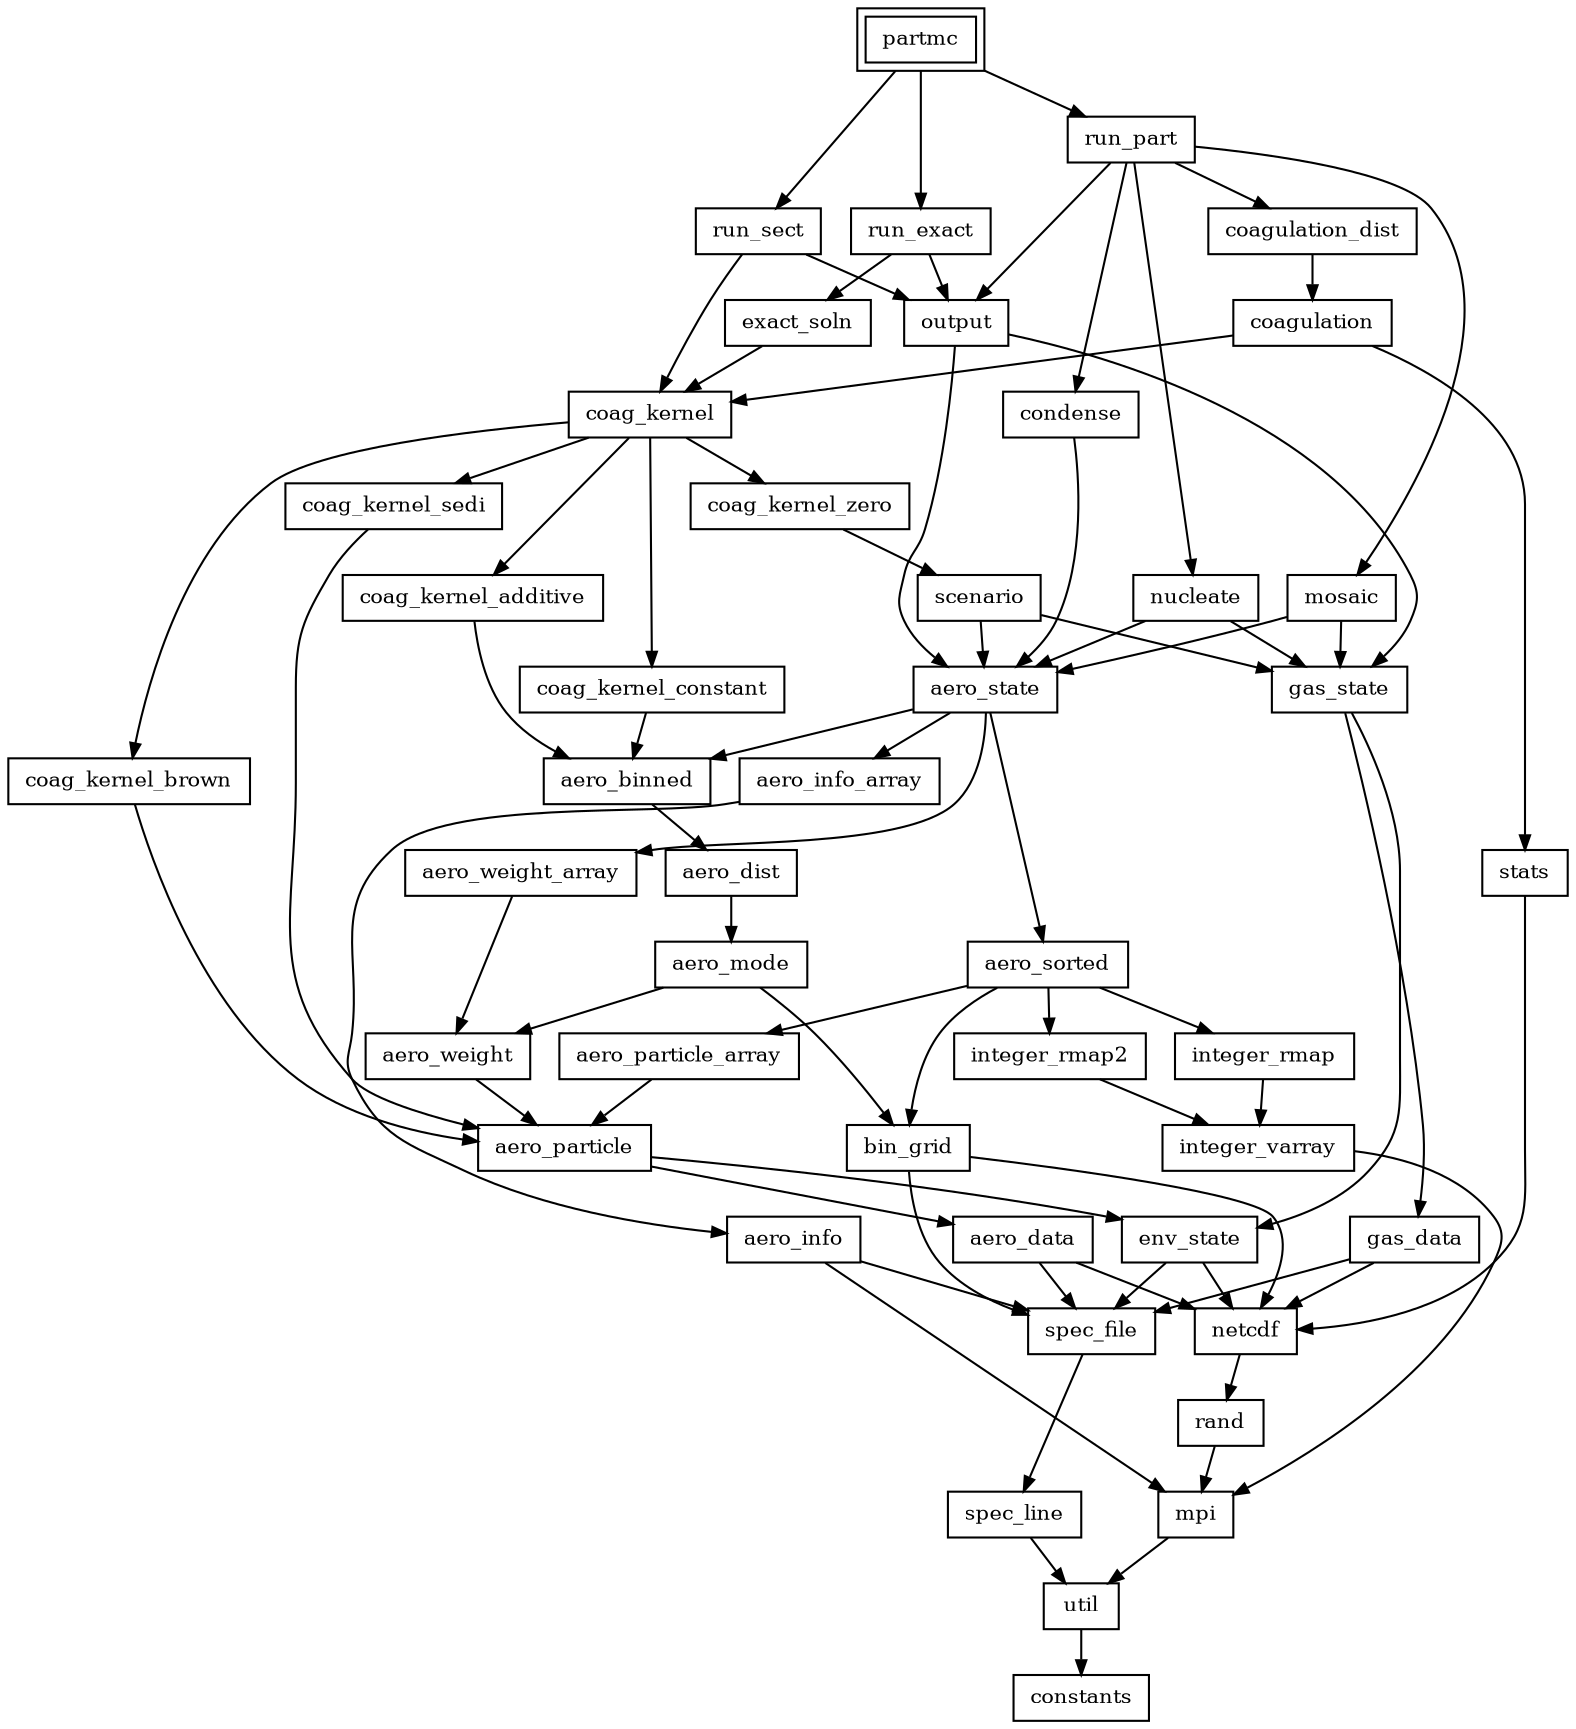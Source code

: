 digraph partmc_modules {
    rankdir = TB;
    node [fontsize = 10, height = 0.3, width = 0.5];
    graph [nodesep = 0.2, ranksep = 0.3];
    edge [arrowsize = 0.7];
    node [shape = box, peripheries = 1, href = "\ref aero_weight.F90"] aero_weight
    node [shape = box, peripheries = 1, href = "\ref coagulation_dist.F90"] coagulation_dist
    node [shape = box, peripheries = 1, href = "\ref rand.F90"] rand
    node [shape = box, peripheries = 1, href = "\ref integer_rmap2.F90"] integer_rmap2
    node [shape = box, peripheries = 1, href = "\ref coag_kernel.F90"] coag_kernel
    node [shape = box, peripheries = 1, href = "\ref coag_kernel_zero.F90"] coag_kernel_zero
    node [shape = box, peripheries = 1, href = "\ref coag_kernel_constant.F90"] coag_kernel_constant
    node [shape = box, peripheries = 1, href = "\ref netcdf.F90"] netcdf
    node [shape = box, peripheries = 1, href = "\ref nucleate.F90"] nucleate
    node [shape = box, peripheries = 1, href = "\ref bin_grid.F90"] bin_grid
    node [shape = box, peripheries = 1, href = "\ref aero_dist.F90"] aero_dist
    node [shape = box, peripheries = 1, href = "\ref aero_binned.F90"] aero_binned
    node [shape = box, peripheries = 1, href = "\ref exact_soln.F90"] exact_soln
    node [shape = box, peripheries = 2, href = "\ref partmc.F90"] partmc
    node [shape = box, peripheries = 1, href = "\ref spec_line.F90"] spec_line
    node [shape = box, peripheries = 1, href = "\ref stats.F90"] stats
    node [shape = box, peripheries = 1, href = "\ref integer_rmap.F90"] integer_rmap
    node [shape = box, peripheries = 1, href = "\ref scenario.F90"] scenario
    node [shape = box, peripheries = 1, href = "\ref spec_file.F90"] spec_file
    node [shape = box, peripheries = 1, href = "\ref condense.F90"] condense
    node [shape = box, peripheries = 1, href = "\ref run_sect.F90"] run_sect
    node [shape = box, peripheries = 1, href = "\ref mosaic.F90"] mosaic
    node [shape = box, peripheries = 1, href = "\ref coag_kernel_additive.F90"] coag_kernel_additive
    node [shape = box, peripheries = 1, href = "\ref run_exact.F90"] run_exact
    node [shape = box, peripheries = 1, href = "\ref coag_kernel_brown.F90"] coag_kernel_brown
    node [shape = box, peripheries = 1, href = "\ref gas_state.F90"] gas_state
    node [shape = box, peripheries = 1, href = "\ref aero_state.F90"] aero_state
    node [shape = box, peripheries = 1, href = "\ref aero_particle.F90"] aero_particle
    node [shape = box, peripheries = 1, href = "\ref aero_weight_array.F90"] aero_weight_array
    node [shape = box, peripheries = 1, href = "\ref mpi.F90"] mpi
    node [shape = box, peripheries = 1, href = "\ref aero_info_array.F90"] aero_info_array
    node [shape = box, peripheries = 1, href = "\ref util.F90"] util
    node [shape = box, peripheries = 1, href = "\ref aero_mode.F90"] aero_mode
    node [shape = box, peripheries = 1, href = "\ref gas_data.F90"] gas_data
    node [shape = box, peripheries = 1, href = "\ref aero_data.F90"] aero_data
    node [shape = box, peripheries = 1, href = "\ref constants.F90"] constants
    node [shape = box, peripheries = 1, href = "\ref integer_varray.F90"] integer_varray
    node [shape = box, peripheries = 1, href = "\ref run_part.F90"] run_part
    node [shape = box, peripheries = 1, href = "\ref aero_sorted.F90"] aero_sorted
    node [shape = box, peripheries = 1, href = "\ref coag_kernel_sedi.F90"] coag_kernel_sedi
    node [shape = box, peripheries = 1, href = "\ref aero_particle_array.F90"] aero_particle_array
    node [shape = box, peripheries = 1, href = "\ref coagulation.F90"] coagulation
    node [shape = box, peripheries = 1, href = "\ref env_state.F90"] env_state
    node [shape = box, peripheries = 1, href = "\ref output.F90"] output
    node [shape = box, peripheries = 1, href = "\ref aero_info.F90"] aero_info
    aero_weight -> aero_particle
    coagulation_dist -> coagulation
    rand -> mpi
    integer_rmap2 -> integer_varray
    coag_kernel -> coag_kernel_zero
    coag_kernel -> coag_kernel_sedi
    coag_kernel -> coag_kernel_constant
    coag_kernel -> coag_kernel_brown
    coag_kernel -> coag_kernel_additive
    coag_kernel_zero -> scenario
    coag_kernel_constant -> aero_binned
    netcdf -> rand
    nucleate -> gas_state
    nucleate -> aero_state
    bin_grid -> netcdf
    bin_grid -> spec_file
    aero_dist -> aero_mode
    aero_binned -> aero_dist
    exact_soln -> coag_kernel
    partmc -> run_exact
    partmc -> run_part
    partmc -> run_sect
    spec_line -> util
    stats -> netcdf
    integer_rmap -> integer_varray
    scenario -> gas_state
    scenario -> aero_state
    spec_file -> spec_line
    condense -> aero_state
    run_sect -> coag_kernel
    run_sect -> output
    mosaic -> gas_state
    mosaic -> aero_state
    coag_kernel_additive -> aero_binned
    run_exact -> output
    run_exact -> exact_soln
    coag_kernel_brown -> aero_particle
    gas_state -> gas_data
    gas_state -> env_state
    aero_state -> aero_sorted
    aero_state -> aero_weight_array
    aero_state -> aero_info_array
    aero_state -> aero_binned
    aero_particle -> aero_data
    aero_particle -> env_state
    aero_weight_array -> aero_weight
    mpi -> util
    aero_info_array -> aero_info
    util -> constants
    aero_mode -> aero_weight
    aero_mode -> bin_grid
    gas_data -> netcdf
    gas_data -> spec_file
    aero_data -> netcdf
    aero_data -> spec_file
    integer_varray -> mpi
    run_part -> coagulation_dist
    run_part -> nucleate
    run_part -> mosaic
    run_part -> condense
    run_part -> output
    aero_sorted -> aero_particle_array
    aero_sorted -> integer_rmap2
    aero_sorted -> integer_rmap
    aero_sorted -> bin_grid
    coag_kernel_sedi -> aero_particle
    aero_particle_array -> aero_particle
    coagulation -> stats
    coagulation -> coag_kernel
    env_state -> netcdf
    env_state -> spec_file
    output -> gas_state
    output -> aero_state
    aero_info -> mpi
    aero_info -> spec_file
}
